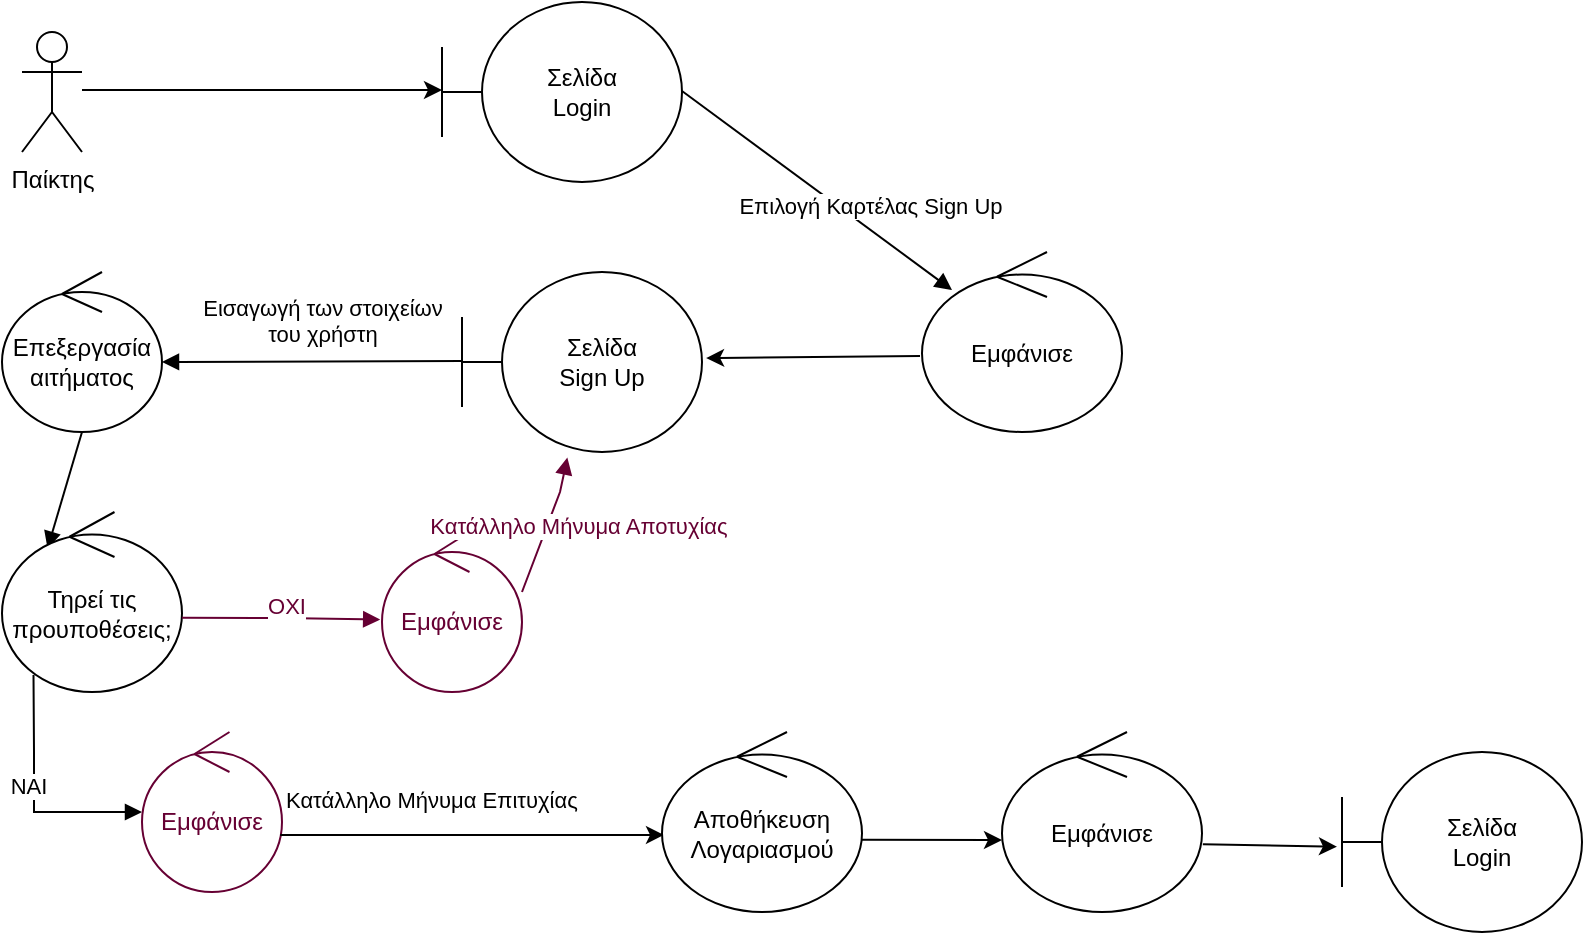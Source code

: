 <mxfile version="17.4.5" type="device"><diagram id="LwifjPAa9GaS2xge4-HD" name="Page-1"><mxGraphModel dx="1342" dy="582" grid="1" gridSize="10" guides="1" tooltips="1" connect="1" arrows="1" fold="1" page="1" pageScale="1" pageWidth="850" pageHeight="1100" math="0" shadow="0"><root><mxCell id="0"/><mxCell id="1" parent="0"/><mxCell id="EaqUy5ycn69Pm9HfE58v-11" value="" style="endArrow=classic;html=1;rounded=0;" parent="1" edge="1"><mxGeometry width="50" height="50" relative="1" as="geometry"><mxPoint x="60" y="64" as="sourcePoint"/><mxPoint x="240" y="64" as="targetPoint"/></mxGeometry></mxCell><mxCell id="EaqUy5ycn69Pm9HfE58v-16" value="Παίκτης" style="shape=umlActor;verticalLabelPosition=bottom;verticalAlign=top;html=1;" parent="1" vertex="1"><mxGeometry x="30" y="35" width="30" height="60" as="geometry"/></mxCell><mxCell id="EaqUy5ycn69Pm9HfE58v-20" value="Σελίδα&lt;br&gt;Login" style="shape=umlBoundary;whiteSpace=wrap;html=1;" parent="1" vertex="1"><mxGeometry x="240" y="20" width="120" height="90" as="geometry"/></mxCell><mxCell id="EaqUy5ycn69Pm9HfE58v-21" value="Επιλογή Καρτέλας Sign Up" style="html=1;verticalAlign=bottom;endArrow=block;rounded=0;entryX=0.15;entryY=0.211;entryDx=0;entryDy=0;entryPerimeter=0;" parent="1" target="EaqUy5ycn69Pm9HfE58v-22" edge="1"><mxGeometry x="0.371" y="3" width="80" relative="1" as="geometry"><mxPoint x="360" y="64.5" as="sourcePoint"/><mxPoint x="430" y="155" as="targetPoint"/><mxPoint y="1" as="offset"/></mxGeometry></mxCell><mxCell id="EaqUy5ycn69Pm9HfE58v-22" value="Εμφάνισε" style="ellipse;shape=umlControl;whiteSpace=wrap;html=1;" parent="1" vertex="1"><mxGeometry x="480" y="145" width="100" height="90" as="geometry"/></mxCell><mxCell id="EaqUy5ycn69Pm9HfE58v-23" value="Σελίδα&lt;br&gt;Sign Up" style="shape=umlBoundary;whiteSpace=wrap;html=1;" parent="1" vertex="1"><mxGeometry x="250" y="155" width="120" height="90" as="geometry"/></mxCell><mxCell id="EaqUy5ycn69Pm9HfE58v-24" value="" style="endArrow=classic;html=1;rounded=0;fontFamily=Helvetica;fontSize=12;fontColor=default;exitX=-0.01;exitY=0.578;exitDx=0;exitDy=0;exitPerimeter=0;entryX=1.017;entryY=0.478;entryDx=0;entryDy=0;entryPerimeter=0;" parent="1" source="EaqUy5ycn69Pm9HfE58v-22" target="EaqUy5ycn69Pm9HfE58v-23" edge="1"><mxGeometry width="50" height="50" relative="1" as="geometry"><mxPoint x="670" y="125" as="sourcePoint"/><mxPoint x="720" y="75" as="targetPoint"/></mxGeometry></mxCell><mxCell id="EaqUy5ycn69Pm9HfE58v-26" value="Εισαγωγή των στοιχείων &lt;br&gt;του χρήστη" style="html=1;verticalAlign=bottom;endArrow=block;rounded=0;" parent="1" edge="1"><mxGeometry x="-0.067" y="-5" width="80" relative="1" as="geometry"><mxPoint x="250" y="199.5" as="sourcePoint"/><mxPoint x="100" y="200" as="targetPoint"/><mxPoint as="offset"/></mxGeometry></mxCell><mxCell id="EaqUy5ycn69Pm9HfE58v-27" value="Επεξεργασία αιτήματος&lt;br&gt;" style="ellipse;shape=umlControl;whiteSpace=wrap;html=1;" parent="1" vertex="1"><mxGeometry x="20" y="155" width="80" height="80" as="geometry"/></mxCell><mxCell id="EaqUy5ycn69Pm9HfE58v-28" value="" style="html=1;verticalAlign=bottom;endArrow=block;rounded=0;entryX=0.253;entryY=0.203;entryDx=0;entryDy=0;entryPerimeter=0;" parent="1" target="EaqUy5ycn69Pm9HfE58v-29" edge="1"><mxGeometry x="-0.143" y="-19" width="80" relative="1" as="geometry"><mxPoint x="60" y="235" as="sourcePoint"/><mxPoint x="319.5" y="495" as="targetPoint"/><mxPoint as="offset"/><Array as="points"><mxPoint x="60" y="235"/></Array></mxGeometry></mxCell><mxCell id="EaqUy5ycn69Pm9HfE58v-29" value="Τηρεί τις προυποθέσεις;&lt;br&gt;" style="ellipse;shape=umlControl;whiteSpace=wrap;html=1;rotation=0;" parent="1" vertex="1"><mxGeometry x="20" y="275" width="90" height="90" as="geometry"/></mxCell><mxCell id="EaqUy5ycn69Pm9HfE58v-30" value="ΟΧΙ" style="html=1;verticalAlign=bottom;endArrow=block;rounded=0;strokeColor=#660033;fontColor=#660033;exitX=1;exitY=0.587;exitDx=0;exitDy=0;exitPerimeter=0;entryX=-0.013;entryY=0.547;entryDx=0;entryDy=0;entryPerimeter=0;" parent="1" source="EaqUy5ycn69Pm9HfE58v-29" target="EaqUy5ycn69Pm9HfE58v-47" edge="1"><mxGeometry x="0.062" y="-3" width="80" relative="1" as="geometry"><mxPoint x="90" y="505" as="sourcePoint"/><mxPoint x="230" y="455" as="targetPoint"/><mxPoint as="offset"/><Array as="points"><mxPoint x="160" y="328"/></Array></mxGeometry></mxCell><mxCell id="EaqUy5ycn69Pm9HfE58v-47" value="Εμφάνισε" style="ellipse;shape=umlControl;whiteSpace=wrap;html=1;fontColor=#660033;strokeColor=#660033;" parent="1" vertex="1"><mxGeometry x="210" y="285" width="70" height="80" as="geometry"/></mxCell><mxCell id="EaqUy5ycn69Pm9HfE58v-59" value="Κατάλληλο Μήνυμα Αποτυχίας" style="html=1;verticalAlign=bottom;endArrow=block;rounded=0;strokeColor=#660033;fontColor=#660033;exitX=1;exitY=0.375;exitDx=0;exitDy=0;exitPerimeter=0;entryX=0.439;entryY=1.031;entryDx=0;entryDy=0;entryPerimeter=0;" parent="1" source="EaqUy5ycn69Pm9HfE58v-47" target="EaqUy5ycn69Pm9HfE58v-23" edge="1"><mxGeometry x="-0.073" y="-17" width="80" relative="1" as="geometry"><mxPoint x="301" y="315" as="sourcePoint"/><mxPoint x="310" y="245" as="targetPoint"/><Array as="points"><mxPoint x="299" y="265"/></Array><mxPoint y="1" as="offset"/></mxGeometry></mxCell><mxCell id="EaqUy5ycn69Pm9HfE58v-73" value="ΝΑΙ" style="html=1;verticalAlign=bottom;endArrow=block;rounded=0;exitX=0.175;exitY=0.905;exitDx=0;exitDy=0;exitPerimeter=0;" parent="1" source="EaqUy5ycn69Pm9HfE58v-29" target="EaqUy5ycn69Pm9HfE58v-74" edge="1"><mxGeometry x="0.062" y="-3" width="80" relative="1" as="geometry"><mxPoint x="10" y="470.04" as="sourcePoint"/><mxPoint x="150" y="470" as="targetPoint"/><Array as="points"><mxPoint x="36" y="395"/><mxPoint x="36" y="425"/></Array><mxPoint as="offset"/></mxGeometry></mxCell><mxCell id="EaqUy5ycn69Pm9HfE58v-74" value="Εμφάνισε" style="ellipse;shape=umlControl;whiteSpace=wrap;html=1;fontColor=#660033;strokeColor=#660033;" parent="1" vertex="1"><mxGeometry x="90" y="385" width="70" height="80" as="geometry"/></mxCell><mxCell id="EaqUy5ycn69Pm9HfE58v-75" value="" style="endArrow=classic;html=1;rounded=0;fontFamily=Helvetica;fontSize=12;fontColor=default;exitX=0.987;exitY=0.643;exitDx=0;exitDy=0;startArrow=none;exitPerimeter=0;entryX=0.01;entryY=0.572;entryDx=0;entryDy=0;entryPerimeter=0;" parent="1" source="EaqUy5ycn69Pm9HfE58v-74" target="EaqUy5ycn69Pm9HfE58v-76" edge="1"><mxGeometry width="50" height="50" relative="1" as="geometry"><mxPoint x="570" y="460" as="sourcePoint"/><mxPoint x="340" y="436" as="targetPoint"/><Array as="points"/></mxGeometry></mxCell><mxCell id="EaqUy5ycn69Pm9HfE58v-76" value="Αποθήκευση Λογαριασμού" style="ellipse;shape=umlControl;whiteSpace=wrap;html=1;" parent="1" vertex="1"><mxGeometry x="350" y="385" width="100" height="90" as="geometry"/></mxCell><mxCell id="EaqUy5ycn69Pm9HfE58v-77" value="&lt;font style=&quot;font-size: 11px&quot;&gt;Κατάλληλο Μήνυμα Επιτυχίας&lt;/font&gt;" style="text;whiteSpace=wrap;html=1;fontSize=12;fontFamily=Helvetica;fontColor=default;" parent="1" vertex="1"><mxGeometry x="160" y="405" width="170" height="20" as="geometry"/></mxCell><mxCell id="EaqUy5ycn69Pm9HfE58v-79" value="" style="endArrow=classic;html=1;rounded=0;exitX=0.998;exitY=0.598;exitDx=0;exitDy=0;exitPerimeter=0;" parent="1" source="EaqUy5ycn69Pm9HfE58v-76" edge="1"><mxGeometry width="50" height="50" relative="1" as="geometry"><mxPoint x="530" y="465" as="sourcePoint"/><mxPoint x="520" y="439" as="targetPoint"/></mxGeometry></mxCell><mxCell id="qcWbVrL0-4nB3G_aRM6a-1" style="edgeStyle=orthogonalEdgeStyle;rounded=0;orthogonalLoop=1;jettySize=auto;html=1;exitX=0.5;exitY=1;exitDx=0;exitDy=0;" parent="1" source="EaqUy5ycn69Pm9HfE58v-77" target="EaqUy5ycn69Pm9HfE58v-77" edge="1"><mxGeometry relative="1" as="geometry"/></mxCell><mxCell id="qcWbVrL0-4nB3G_aRM6a-4" value="Εμφάνισε" style="ellipse;shape=umlControl;whiteSpace=wrap;html=1;" parent="1" vertex="1"><mxGeometry x="520" y="385" width="100" height="90" as="geometry"/></mxCell><mxCell id="qcWbVrL0-4nB3G_aRM6a-6" value="" style="endArrow=classic;html=1;rounded=0;exitX=1.004;exitY=0.624;exitDx=0;exitDy=0;exitPerimeter=0;entryX=-0.021;entryY=0.526;entryDx=0;entryDy=0;entryPerimeter=0;" parent="1" source="qcWbVrL0-4nB3G_aRM6a-4" target="qcWbVrL0-4nB3G_aRM6a-7" edge="1"><mxGeometry width="50" height="50" relative="1" as="geometry"><mxPoint x="620" y="435" as="sourcePoint"/><mxPoint x="690.2" y="435.18" as="targetPoint"/></mxGeometry></mxCell><mxCell id="qcWbVrL0-4nB3G_aRM6a-7" value="Σελίδα&lt;br&gt;Login" style="shape=umlBoundary;whiteSpace=wrap;html=1;" parent="1" vertex="1"><mxGeometry x="690" y="395" width="120" height="90" as="geometry"/></mxCell></root></mxGraphModel></diagram></mxfile>